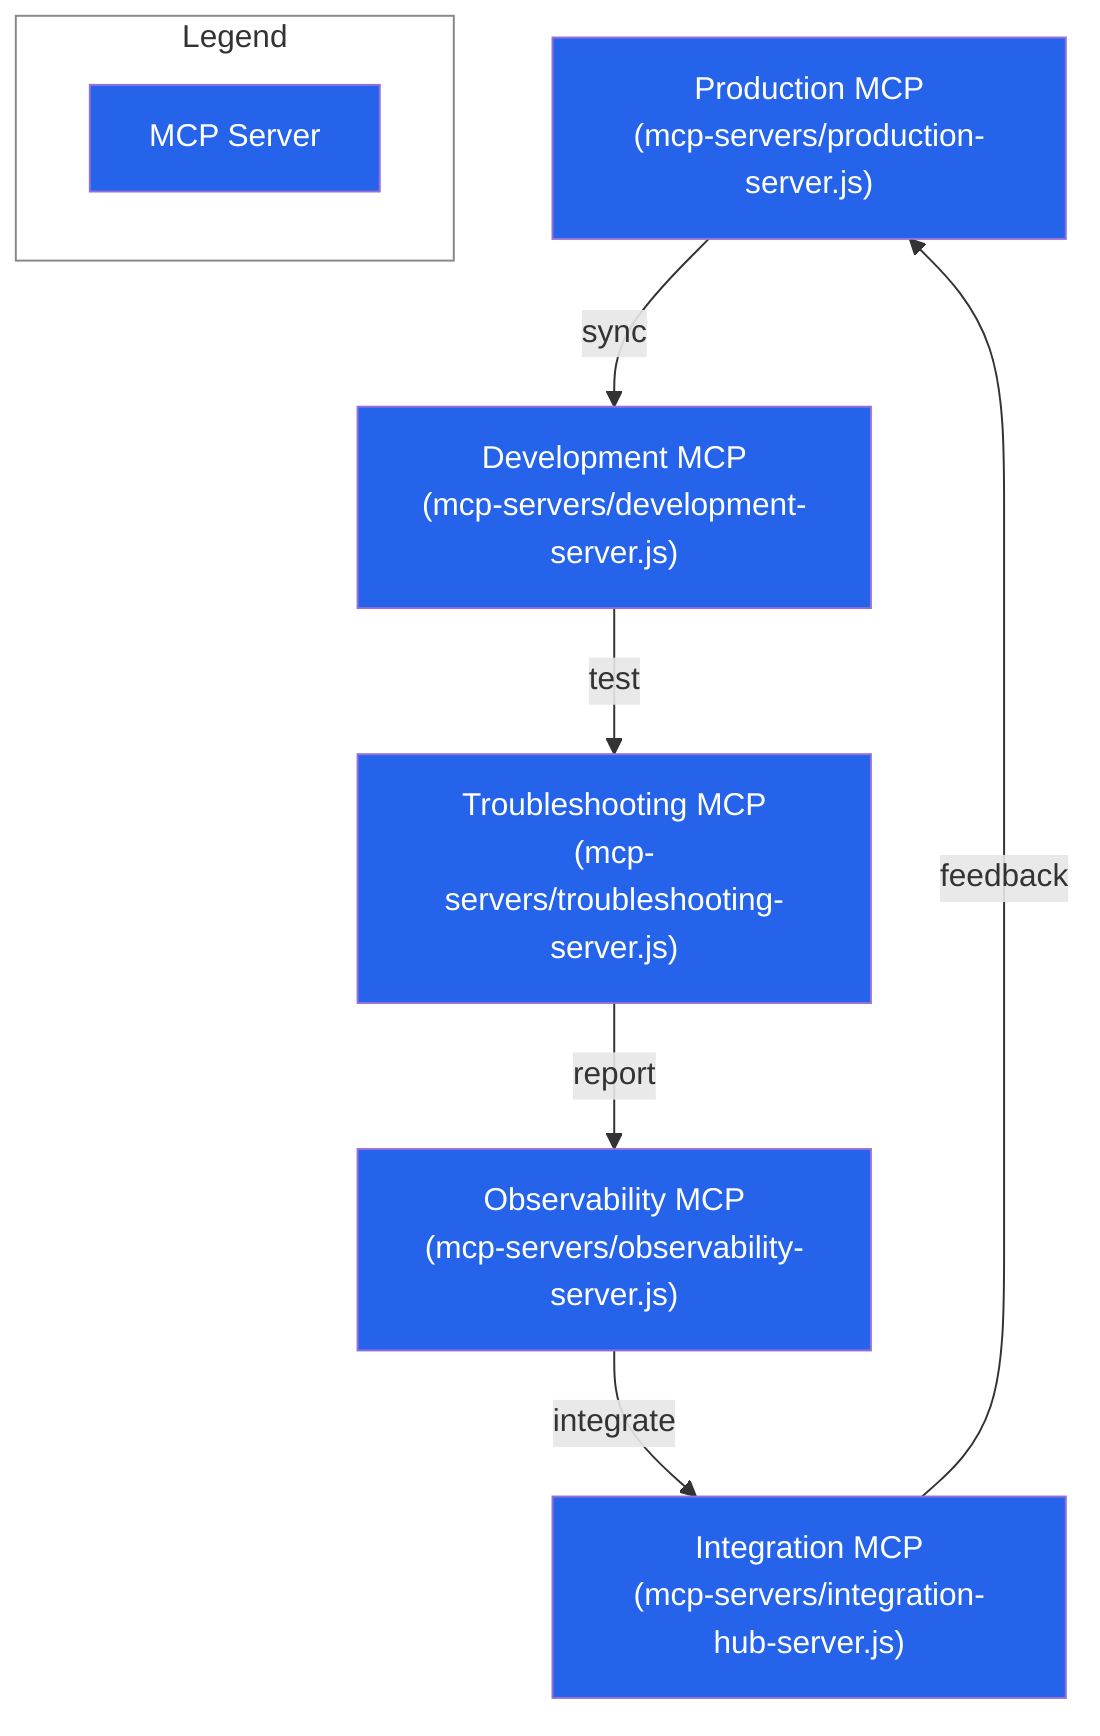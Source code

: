 ---
id: mcp-server-matrix
intent: MCP Server Matrix (modular, agentic, with stable node IDs)
context: |
  This diagram visualizes the matrix of MCP servers and their relationships in the ProspectPro system. Each node uses a stable, descriptive ID and is linked to the relevant script or function path. Modular and ready for agentic automation.
---
flowchart TD
    PROD["Production MCP\n(mcp-servers/production-server.js)"]:::mcp
    DEV["Development MCP\n(mcp-servers/development-server.js)"]:::mcp
    TROUBLE["Troubleshooting MCP\n(mcp-servers/troubleshooting-server.js)"]:::mcp
    OBS["Observability MCP\n(mcp-servers/observability-server.js)"]:::mcp
    INTEGRATION["Integration MCP\n(mcp-servers/integration-hub-server.js)"]:::mcp
    
    PROD -- "sync" --> DEV
    DEV -- "test" --> TROUBLE
    TROUBLE -- "report" --> OBS
    OBS -- "integrate" --> INTEGRATION
    INTEGRATION -- "feedback" --> PROD
    
    classDef mcp fill:#2563eb,color:#fff;
    class PROD,DEV,TROUBLE,OBS,INTEGRATION mcp;
    
    %% Legend
    subgraph Legend["Legend"]
        direction LR
        L1["MCP Server"]
        style Legend fill:#fff,stroke:#888,stroke-width:1px
        style L1 fill:#2563eb,color:#fff
    end
